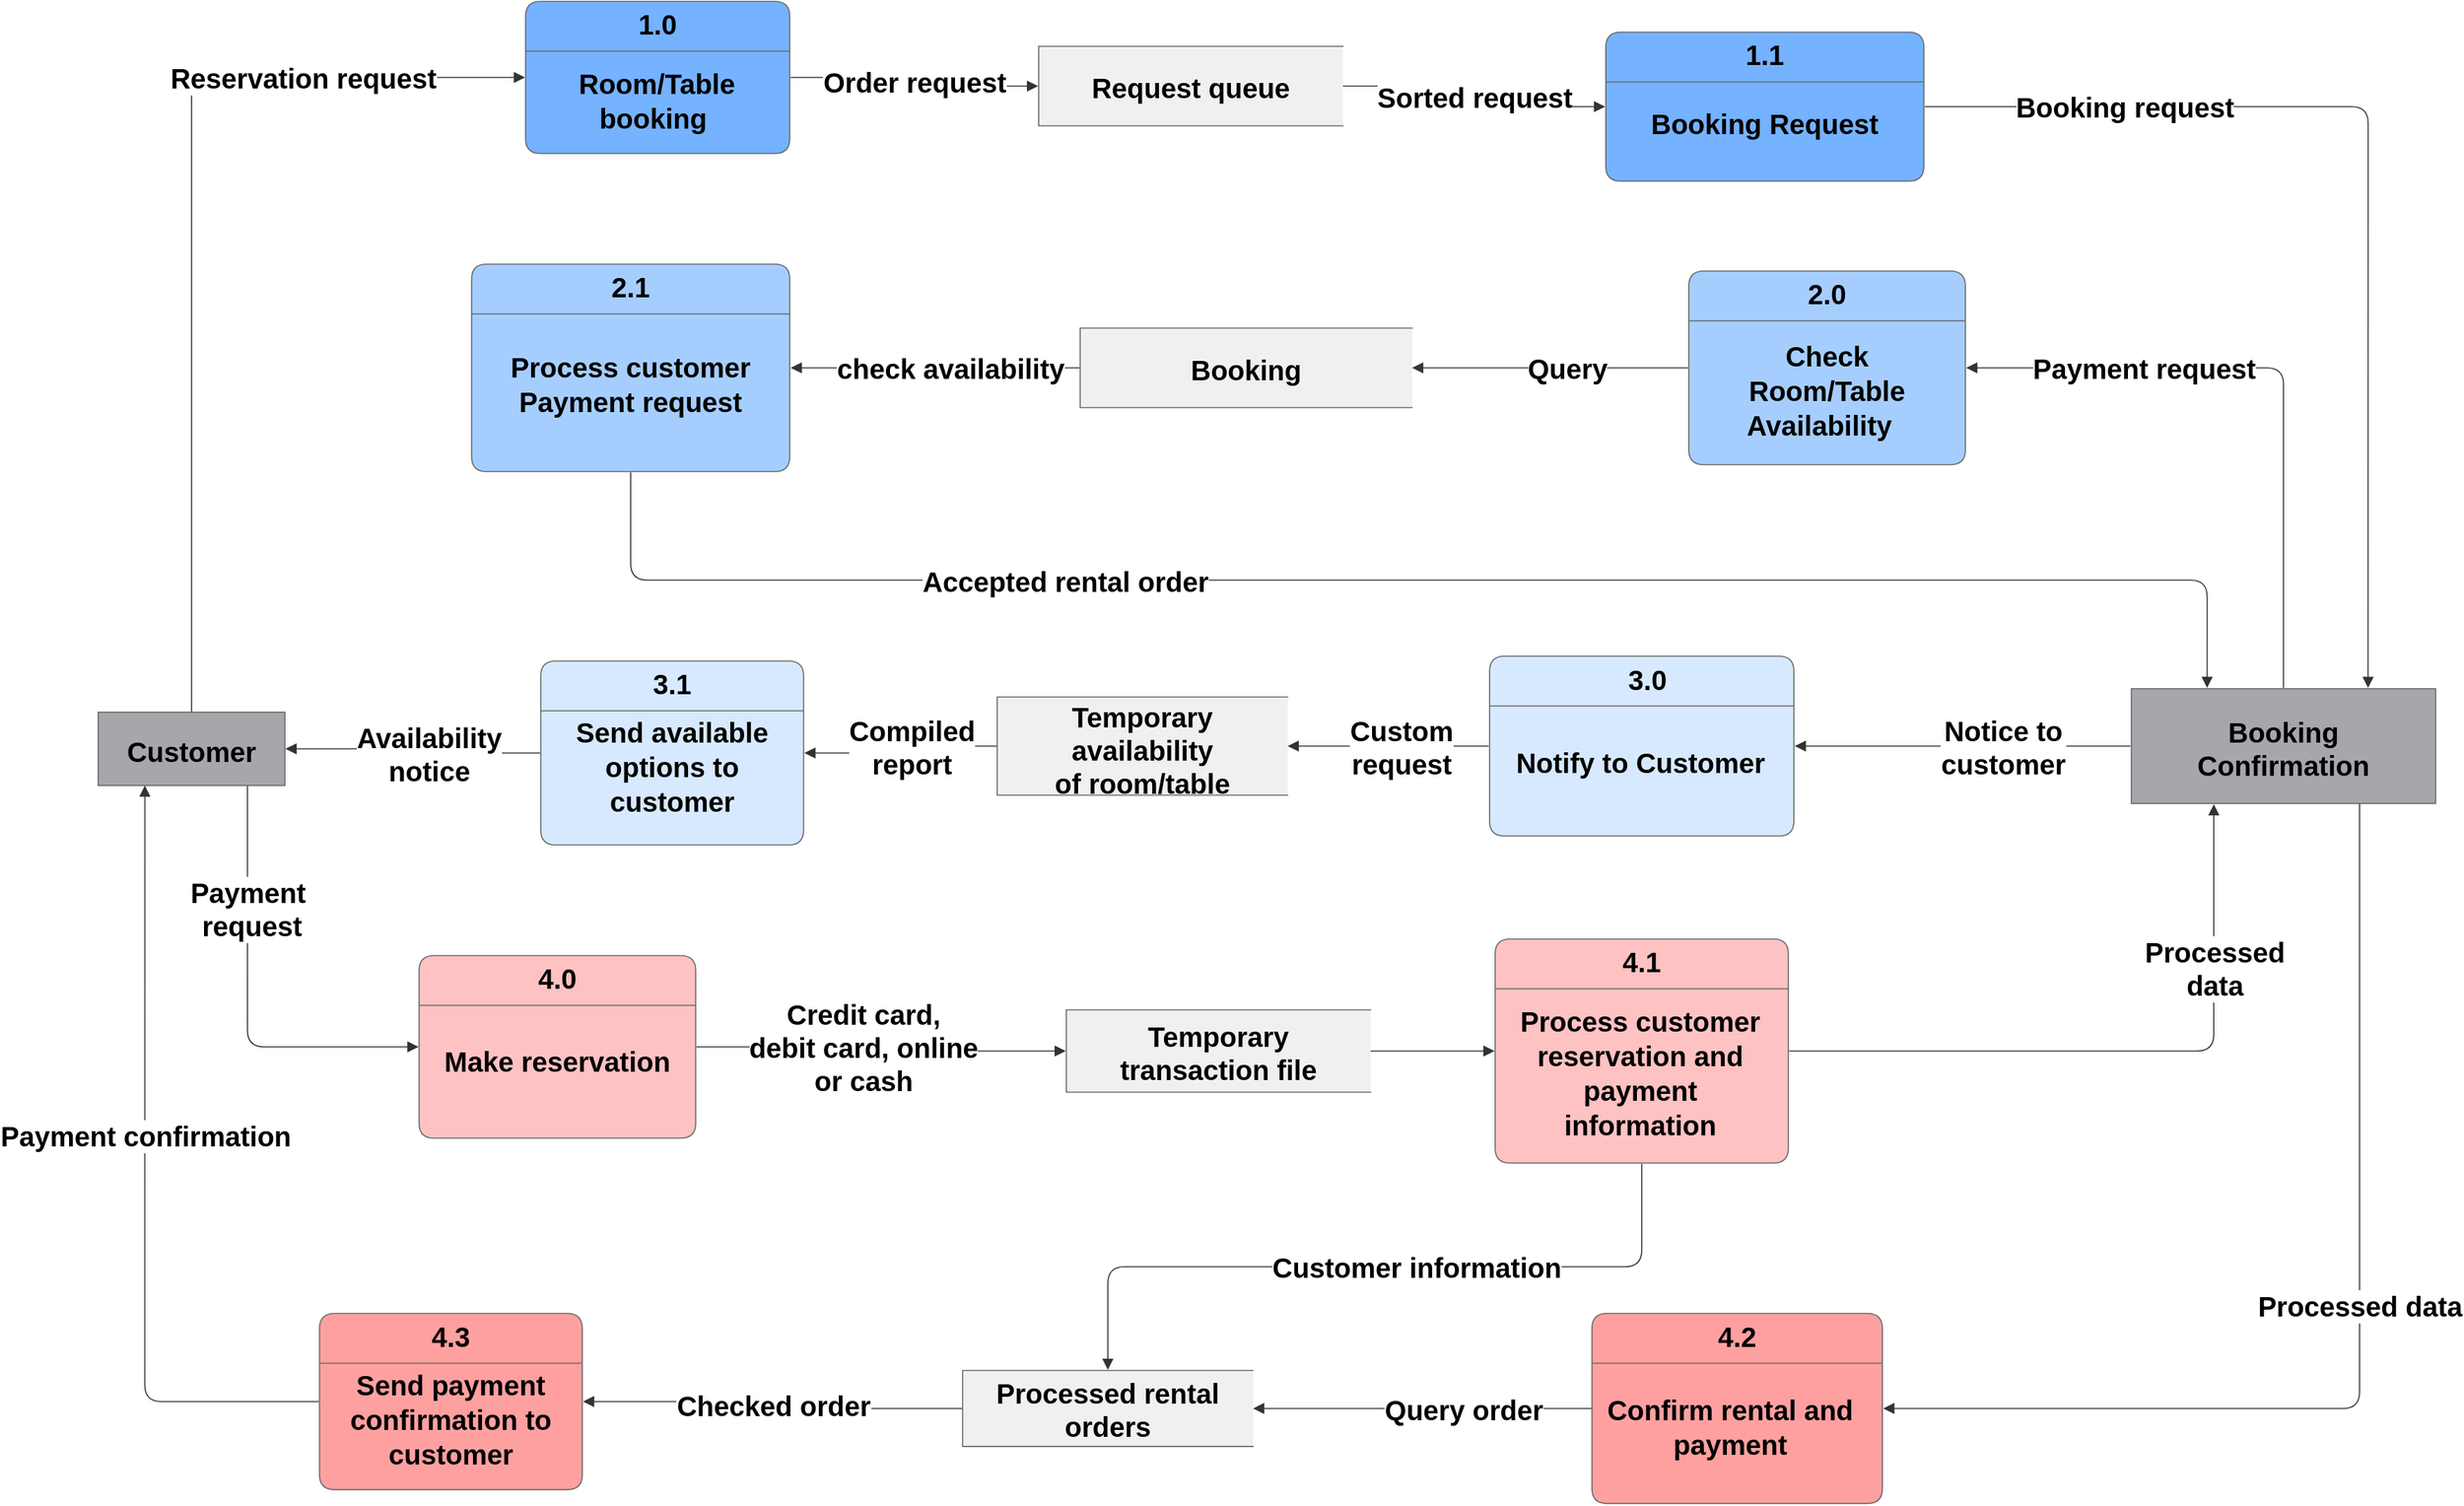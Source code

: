 <mxfile version="20.3.0" type="device"><diagram id="u5-xnlTdacWgynkgI-aZ" name="Page-1"><mxGraphModel dx="3816" dy="1831" grid="1" gridSize="10" guides="1" tooltips="1" connect="1" arrows="1" fold="1" page="1" pageScale="1" pageWidth="850" pageHeight="1100" math="0" shadow="0"><root><mxCell id="0"/><mxCell id="1" parent="0"/><UserObject label="Customer" lucidchartObjectId="elNyzAerL2sA" id="Zp5C3cPkTh6yx_DgUkik-6"><mxCell style="html=1;overflow=block;blockSpacing=1;whiteSpace=wrap;fontSize=20;fontColor=#000000;spacingLeft=8.4;spacingRight=8.4;spacingTop=2.4;spacing=3.6;strokeColor=#666666;strokeOpacity=100;fillOpacity=100;fillColor=#a5a7aa;strokeWidth=0.8;fontStyle=1" parent="1" vertex="1"><mxGeometry y="524" width="135" height="53" as="geometry"/></mxCell></UserObject><UserObject label="Booking&lt;br style=&quot;font-size: 20px;&quot;&gt;Confirmation" lucidchartObjectId="jlNyKskZGJRC" id="Zp5C3cPkTh6yx_DgUkik-7"><mxCell style="html=1;overflow=block;blockSpacing=1;whiteSpace=wrap;fontSize=20;fontColor=#000000;spacingLeft=8.4;spacingRight=8.4;spacingTop=2.4;spacing=3.6;strokeColor=#666666;strokeOpacity=100;fillOpacity=100;fillColor=#a5a7aa;strokeWidth=0.8;fontStyle=1" parent="1" vertex="1"><mxGeometry x="1470" y="507" width="220" height="83" as="geometry"/></mxCell></UserObject><UserObject label="" lucidchartObjectId="QlNy~U-7PqlH" id="Zp5C3cPkTh6yx_DgUkik-8"><mxCell style="html=1;jettySize=18;whiteSpace=wrap;fontSize=20;strokeColor=#333333;strokeOpacity=100;strokeWidth=0.8;rounded=1;arcSize=24;edgeStyle=orthogonalEdgeStyle;startArrow=none;endArrow=block;endFill=1;exitX=0.5;exitY=-0.007;exitPerimeter=0;entryX=-0.002;entryY=0.5;entryPerimeter=0;fontColor=#000000;fontStyle=1" parent="1" source="Zp5C3cPkTh6yx_DgUkik-6" target="Zp5C3cPkTh6yx_DgUkik-12" edge="1"><mxGeometry width="100" height="100" relative="1" as="geometry"><Array as="points"/></mxGeometry></mxCell></UserObject><mxCell id="Zp5C3cPkTh6yx_DgUkik-9" value="Reservation request" style="text;html=1;resizable=0;labelBackgroundColor=default;align=center;verticalAlign=middle;fontColor=#000000;fontSize=20;fontStyle=1" parent="Zp5C3cPkTh6yx_DgUkik-8" vertex="1"><mxGeometry x="0.539" relative="1" as="geometry"/></mxCell><UserObject label="" lucidchartObjectId="QlNywiJspyan" id="Zp5C3cPkTh6yx_DgUkik-10"><mxCell style="html=1;jettySize=18;whiteSpace=wrap;fontSize=20;strokeColor=#333333;strokeOpacity=100;strokeWidth=0.8;rounded=1;arcSize=24;edgeStyle=orthogonalEdgeStyle;startArrow=none;endArrow=block;endFill=1;exitX=1.003;exitY=0.5;exitPerimeter=0;entryX=-0.002;entryY=0.5;entryPerimeter=0;fontColor=#000000;fontStyle=1" parent="1" source="Zp5C3cPkTh6yx_DgUkik-12" target="Zp5C3cPkTh6yx_DgUkik-45" edge="1"><mxGeometry width="100" height="100" relative="1" as="geometry"><Array as="points"/></mxGeometry></mxCell></UserObject><mxCell id="Zp5C3cPkTh6yx_DgUkik-11" value="Order request" style="text;html=1;resizable=0;labelBackgroundColor=default;align=center;verticalAlign=middle;fontColor=#000000;fontSize=20;fontStyle=1" parent="Zp5C3cPkTh6yx_DgUkik-10" vertex="1"><mxGeometry relative="1" as="geometry"/></mxCell><mxCell id="Zp5C3cPkTh6yx_DgUkik-12" value="&lt;div style=&quot;display: flex; justify-content: center; text-align: center; align-items: baseline; font-size: 20px; line-height: 1.25; margin-left: 8.4px; margin-right: 8.4px; margin-top: -2px;&quot;&gt;&lt;span style=&quot;font-size: 20px;&quot;&gt;&lt;span style=&quot;font-size: 20px;&quot;&gt;1.0&lt;/span&gt;&lt;/span&gt;&lt;/div&gt;" style="shape=swimlane;html=1;rounded=1;arcSize=10;collapsible=0;fontStyle=1;startSize=36;whiteSpace=wrap;overflow=block;blockSpacing=1;fontSize=20;spacing=3.6;strokeColor=#666666;strokeOpacity=100;fillOpacity=100;fillColor=#75b2ff;strokeWidth=0.8;swimlaneFillColor=#75b2ff;fontColor=#000000;" parent="1" vertex="1"><mxGeometry x="309" y="10" width="191" height="110" as="geometry"/></mxCell><mxCell id="Zp5C3cPkTh6yx_DgUkik-13" value="&lt;div style=&quot;display: flex; justify-content: center; text-align: center; align-items: baseline; font-size: 20px; line-height: 1.25; margin-left: 8.4px; margin-right: 8.4px; margin-top: -2px;&quot;&gt;&lt;span style=&quot;font-size: 20px;&quot;&gt;&lt;span style=&quot;font-size: 20px;&quot;&gt;Room/Table booking&amp;nbsp;&lt;/span&gt;&lt;/span&gt;&lt;/div&gt;" style="rounded=1;arcSize=10;strokeColor=none;fillColor=none;whiteSpace=wrap;overflow=block;blockSpacing=1;html=1;fontSize=20;spacing=3.6;strokeOpacity=100;fillOpacity=100;strokeWidth=0.8;fontColor=#000000;fontStyle=1" parent="Zp5C3cPkTh6yx_DgUkik-12" vertex="1"><mxGeometry y="36" width="190" height="74" as="geometry"/></mxCell><UserObject label="" lucidchartObjectId="zmNyviLwa3dp" id="Zp5C3cPkTh6yx_DgUkik-14"><mxCell style="html=1;jettySize=18;whiteSpace=wrap;fontSize=20;strokeColor=#333333;strokeOpacity=100;strokeWidth=0.8;rounded=1;arcSize=24;edgeStyle=orthogonalEdgeStyle;startArrow=none;endArrow=block;endFill=1;exitX=0.5;exitY=-0.007;exitPerimeter=0;entryX=1.003;entryY=0.5;entryPerimeter=0;fontColor=#000000;fontStyle=1" parent="1" source="Zp5C3cPkTh6yx_DgUkik-7" target="Zp5C3cPkTh6yx_DgUkik-18" edge="1"><mxGeometry width="100" height="100" relative="1" as="geometry"><Array as="points"/></mxGeometry></mxCell></UserObject><mxCell id="Zp5C3cPkTh6yx_DgUkik-15" value="Payment request" style="text;html=1;resizable=0;labelBackgroundColor=default;align=center;verticalAlign=middle;fontColor=#000000;fontSize=20;fontStyle=1" parent="Zp5C3cPkTh6yx_DgUkik-14" vertex="1"><mxGeometry x="0.444" relative="1" as="geometry"/></mxCell><mxCell id="Zp5C3cPkTh6yx_DgUkik-16" value="Booking" style="html=1;overflow=block;blockSpacing=1;shape=partialRectangle;right=0;whiteSpace=wrap;fontSize=20;fontColor=#000000;spacingLeft=8.4;spacingRight=8.4;spacingTop=2.4;spacing=3.6;strokeColor=#666666;strokeOpacity=100;fillOpacity=100;fillColor=#eff0f0;strokeWidth=0.8;fontStyle=1" parent="1" vertex="1"><mxGeometry x="710" y="246.25" width="240" height="57.5" as="geometry"/></mxCell><mxCell id="Zp5C3cPkTh6yx_DgUkik-18" value="&lt;div style=&quot;display: flex; justify-content: center; text-align: center; align-items: baseline; font-size: 20px; line-height: 1.25; margin-left: 8.4px; margin-right: 8.4px; margin-top: -2px;&quot;&gt;&lt;span style=&quot;font-size: 20px;&quot;&gt;&lt;span style=&quot;font-size: 20px;&quot;&gt;2.0&lt;/span&gt;&lt;/span&gt;&lt;/div&gt;" style="shape=swimlane;html=1;rounded=1;arcSize=10;collapsible=0;fontStyle=1;startSize=36;whiteSpace=wrap;overflow=block;blockSpacing=1;fontSize=20;spacing=3.6;strokeColor=#666666;strokeOpacity=100;fillOpacity=100;fillColor=#a5ceff;strokeWidth=0.8;swimlaneFillColor=#a5ceff;fontColor=#000000;" parent="1" vertex="1"><mxGeometry x="1150" y="205" width="200" height="140" as="geometry"/></mxCell><mxCell id="Zp5C3cPkTh6yx_DgUkik-19" value="&lt;div style=&quot;display: flex; justify-content: center; text-align: center; align-items: baseline; line-height: 1.25; margin-left: 8.4px; margin-right: 8.4px; margin-top: -2px; font-size: 20px;&quot;&gt;&lt;span style=&quot;font-size: 20px;&quot;&gt;&lt;span style=&quot;font-size: 20px;&quot;&gt;&lt;br style=&quot;font-size: 20px;&quot;&gt;&lt;/span&gt;&lt;/span&gt;&lt;span style=&quot;font-size: 20px;&quot;&gt;&lt;span style=&quot;background-color: initial; font-size: 20px;&quot;&gt;Check Room/Table Availability&amp;nbsp;&amp;nbsp;&lt;/span&gt;&lt;/span&gt;&lt;/div&gt;" style="rounded=1;arcSize=10;strokeColor=none;fillColor=none;whiteSpace=wrap;overflow=block;blockSpacing=1;html=1;fontSize=20;spacing=3.6;strokeOpacity=100;fillOpacity=100;strokeWidth=0.8;fontColor=#000000;fontStyle=1" parent="Zp5C3cPkTh6yx_DgUkik-18" vertex="1"><mxGeometry y="36" width="200" height="104" as="geometry"/></mxCell><UserObject label="" lucidchartObjectId="1mNyrL-7HivS" id="Zp5C3cPkTh6yx_DgUkik-20"><mxCell style="html=1;jettySize=18;whiteSpace=wrap;fontSize=20;strokeColor=#333333;strokeOpacity=100;strokeWidth=0.8;rounded=1;arcSize=24;edgeStyle=orthogonalEdgeStyle;startArrow=none;endArrow=block;endFill=1;exitX=-0.002;exitY=0.5;exitPerimeter=0;entryX=1.003;entryY=0.5;entryPerimeter=0;fontColor=#000000;fontStyle=1" parent="1" source="Zp5C3cPkTh6yx_DgUkik-16" target="Zp5C3cPkTh6yx_DgUkik-57" edge="1"><mxGeometry width="100" height="100" relative="1" as="geometry"><Array as="points"/></mxGeometry></mxCell></UserObject><mxCell id="Zp5C3cPkTh6yx_DgUkik-21" value="check availability" style="text;html=1;resizable=0;labelBackgroundColor=default;align=center;verticalAlign=middle;fontColor=#000000;fontSize=20;fontStyle=1" parent="Zp5C3cPkTh6yx_DgUkik-20" vertex="1"><mxGeometry x="-0.1" relative="1" as="geometry"/></mxCell><UserObject label="" lucidchartObjectId="~nNyf6Erg6Gn" id="Zp5C3cPkTh6yx_DgUkik-22"><mxCell style="html=1;jettySize=18;whiteSpace=wrap;fontSize=20;strokeColor=#333333;strokeOpacity=100;strokeWidth=0.8;rounded=1;arcSize=24;edgeStyle=orthogonalEdgeStyle;startArrow=none;endArrow=block;endFill=1;exitX=-0.003;exitY=0.5;exitPerimeter=0;entryX=1.003;entryY=0.5;entryPerimeter=0;fontColor=#000000;fontStyle=1" parent="1" source="Zp5C3cPkTh6yx_DgUkik-77" target="Zp5C3cPkTh6yx_DgUkik-6" edge="1"><mxGeometry width="100" height="100" relative="1" as="geometry"><Array as="points"/></mxGeometry></mxCell></UserObject><mxCell id="Zp5C3cPkTh6yx_DgUkik-23" value="Availability &#10;notice" style="text;html=1;resizable=0;labelBackgroundColor=default;align=center;verticalAlign=middle;fontColor=#000000;fontSize=20;fontStyle=1" parent="Zp5C3cPkTh6yx_DgUkik-22" vertex="1"><mxGeometry x="-0.132" relative="1" as="geometry"/></mxCell><UserObject label="" lucidchartObjectId="~nNys39Of.Gk" id="Zp5C3cPkTh6yx_DgUkik-24"><mxCell style="html=1;jettySize=18;whiteSpace=wrap;fontSize=20;strokeColor=#333333;strokeOpacity=100;strokeWidth=0.8;rounded=1;arcSize=24;edgeStyle=orthogonalEdgeStyle;startArrow=none;endArrow=block;endFill=1;exitX=-0.003;exitY=0.5;exitPerimeter=0;entryX=1.003;entryY=0.5;entryPerimeter=0;fontColor=#000000;fontStyle=1" parent="1" source="Zp5C3cPkTh6yx_DgUkik-7" target="Zp5C3cPkTh6yx_DgUkik-26" edge="1"><mxGeometry width="100" height="100" relative="1" as="geometry"><Array as="points"/></mxGeometry></mxCell></UserObject><mxCell id="Zp5C3cPkTh6yx_DgUkik-25" value="Notice to &#10;customer" style="text;html=1;resizable=0;labelBackgroundColor=default;align=center;verticalAlign=middle;fontColor=#000000;fontSize=20;fontStyle=1" parent="Zp5C3cPkTh6yx_DgUkik-24" vertex="1"><mxGeometry x="-0.232" relative="1" as="geometry"/></mxCell><mxCell id="Zp5C3cPkTh6yx_DgUkik-26" value="&lt;div style=&quot;display: flex; justify-content: center; text-align: center; align-items: baseline; font-size: 20px; line-height: 1.25; margin-left: 8.4px; margin-top: -2px;&quot;&gt;&lt;span style=&quot;font-size: 20px;&quot;&gt;&lt;span style=&quot;font-size: 20px;&quot;&gt;3.0&lt;/span&gt;&lt;/span&gt;&lt;/div&gt;" style="shape=swimlane;html=1;rounded=1;arcSize=10;collapsible=0;fontStyle=1;startSize=36;whiteSpace=wrap;overflow=block;blockSpacing=1;fontSize=20;spacing=0;strokeColor=#666666;strokeOpacity=100;fillOpacity=100;fillColor=#d7e9ff;strokeWidth=0.8;swimlaneFillColor=#d7e9ff;fontColor=#000000;" parent="1" vertex="1"><mxGeometry x="1006" y="483.5" width="220" height="130" as="geometry"/></mxCell><mxCell id="Zp5C3cPkTh6yx_DgUkik-27" value="&lt;div style=&quot;display: flex; justify-content: center; text-align: center; align-items: baseline; font-size: 20px; line-height: 1.25; margin-left: 8.4px; margin-top: -2px;&quot;&gt;&lt;span style=&quot;font-size: 20px;&quot;&gt;&lt;span style=&quot;font-size: 20px;&quot;&gt;Notify to Customer&lt;/span&gt;&lt;/span&gt;&lt;/div&gt;" style="rounded=1;arcSize=10;strokeColor=none;fillColor=none;whiteSpace=wrap;overflow=block;blockSpacing=1;html=1;fontSize=20;spacing=0;strokeOpacity=100;fillOpacity=100;strokeWidth=0.8;fontColor=#000000;fontStyle=1" parent="Zp5C3cPkTh6yx_DgUkik-26" vertex="1"><mxGeometry y="36" width="210" height="84" as="geometry"/></mxCell><UserObject label="" lucidchartObjectId="fqNyWv-fHCxd" id="Zp5C3cPkTh6yx_DgUkik-28"><mxCell style="html=1;jettySize=18;whiteSpace=wrap;fontSize=20;strokeColor=#333333;strokeOpacity=100;strokeWidth=0.8;rounded=1;arcSize=24;edgeStyle=orthogonalEdgeStyle;startArrow=none;endArrow=block;endFill=1;exitX=0.799;exitY=1.007;exitPerimeter=0;entryX=-0.002;entryY=0.5;entryPerimeter=0;fontColor=#000000;fontStyle=1" parent="1" source="Zp5C3cPkTh6yx_DgUkik-6" target="Zp5C3cPkTh6yx_DgUkik-35" edge="1"><mxGeometry width="100" height="100" relative="1" as="geometry"><Array as="points"/></mxGeometry></mxCell></UserObject><mxCell id="Zp5C3cPkTh6yx_DgUkik-29" value="Payment&lt;br&gt;&amp;nbsp;request" style="text;html=1;resizable=0;labelBackgroundColor=default;align=center;verticalAlign=middle;fontColor=#000000;fontSize=20;fontStyle=1" parent="Zp5C3cPkTh6yx_DgUkik-28" vertex="1"><mxGeometry x="-0.437" relative="1" as="geometry"/></mxCell><UserObject label="" lucidchartObjectId="fqNyGozc6W~s" id="Zp5C3cPkTh6yx_DgUkik-30"><mxCell style="html=1;jettySize=18;whiteSpace=wrap;fontSize=20;strokeColor=#333333;strokeOpacity=100;strokeWidth=0.8;rounded=1;arcSize=24;edgeStyle=orthogonalEdgeStyle;startArrow=none;endArrow=block;endFill=1;exitX=1.003;exitY=0.5;exitPerimeter=0;entryX=-0.002;entryY=0.5;entryPerimeter=0;fontColor=#000000;fontStyle=1" parent="1" source="Zp5C3cPkTh6yx_DgUkik-35" target="Zp5C3cPkTh6yx_DgUkik-37" edge="1"><mxGeometry width="100" height="100" relative="1" as="geometry"><Array as="points"/></mxGeometry></mxCell></UserObject><mxCell id="Zp5C3cPkTh6yx_DgUkik-31" value="Credit card, &lt;br style=&quot;font-size: 20px;&quot;&gt;debit card, online&lt;br style=&quot;font-size: 20px;&quot;&gt;or cash" style="text;html=1;resizable=0;labelBackgroundColor=default;align=center;verticalAlign=middle;fontColor=#000000;fontSize=20;fontStyle=1" parent="Zp5C3cPkTh6yx_DgUkik-30" vertex="1"><mxGeometry x="-0.106" relative="1" as="geometry"/></mxCell><UserObject label="" lucidchartObjectId="fqNy5BvZZqOi" id="Zp5C3cPkTh6yx_DgUkik-32"><mxCell style="html=1;jettySize=18;whiteSpace=wrap;fontSize=20;strokeColor=#333333;strokeOpacity=100;strokeWidth=0.8;rounded=1;arcSize=24;edgeStyle=orthogonalEdgeStyle;startArrow=none;endArrow=block;endFill=1;exitX=1;exitY=0.5;exitPerimeter=0;entryX=-0.002;entryY=0.5;entryPerimeter=0;fontColor=#000000;fontStyle=1" parent="1" source="Zp5C3cPkTh6yx_DgUkik-37" target="Zp5C3cPkTh6yx_DgUkik-39" edge="1"><mxGeometry width="100" height="100" relative="1" as="geometry"><Array as="points"/></mxGeometry></mxCell></UserObject><UserObject label="" lucidchartObjectId="fqNyyY-D2bO-" id="Zp5C3cPkTh6yx_DgUkik-33"><mxCell style="html=1;jettySize=18;whiteSpace=wrap;fontSize=20;strokeColor=#333333;strokeOpacity=100;strokeWidth=0.8;rounded=1;arcSize=24;edgeStyle=orthogonalEdgeStyle;startArrow=block;startFill=1;endArrow=none;exitX=0.5;exitY=-0.008;exitPerimeter=0;entryX=0.5;entryY=1.004;entryPerimeter=0;fontColor=#000000;fontStyle=1" parent="1" source="Zp5C3cPkTh6yx_DgUkik-63" target="Zp5C3cPkTh6yx_DgUkik-39" edge="1"><mxGeometry width="100" height="100" relative="1" as="geometry"><Array as="points"/></mxGeometry></mxCell></UserObject><mxCell id="Zp5C3cPkTh6yx_DgUkik-34" value="Customer information" style="text;html=1;resizable=0;labelBackgroundColor=default;align=center;verticalAlign=middle;fontColor=#000000;fontSize=20;fontStyle=1" parent="Zp5C3cPkTh6yx_DgUkik-33" vertex="1"><mxGeometry x="0.112" relative="1" as="geometry"/></mxCell><mxCell id="Zp5C3cPkTh6yx_DgUkik-35" value="&lt;div style=&quot;display: flex; justify-content: center; text-align: center; align-items: baseline; font-size: 20px; line-height: 1.25; margin-left: 8.4px; margin-right: 8.4px; margin-top: -2px;&quot;&gt;&lt;span style=&quot;font-size: 20px;&quot;&gt;&lt;span style=&quot;font-size: 20px;&quot;&gt;4.0&lt;/span&gt;&lt;/span&gt;&lt;/div&gt;" style="shape=swimlane;html=1;rounded=1;arcSize=10;collapsible=0;fontStyle=1;startSize=36;whiteSpace=wrap;overflow=block;blockSpacing=1;fontSize=20;spacing=3.6;strokeColor=#666666;strokeOpacity=100;fillOpacity=100;fillColor=#ffc2c2;strokeWidth=0.8;swimlaneFillColor=#ffc2c2;fontColor=#000000;" parent="1" vertex="1"><mxGeometry x="232" y="700" width="200" height="132" as="geometry"/></mxCell><mxCell id="Zp5C3cPkTh6yx_DgUkik-36" value="&lt;div style=&quot;display: flex; justify-content: center; text-align: center; align-items: baseline; font-size: 20px; line-height: 1.25; margin-left: 8.4px; margin-right: 8.4px; margin-top: -2px;&quot;&gt;&lt;span style=&quot;font-size: 20px;&quot;&gt;&lt;span style=&quot;font-size: 20px;&quot;&gt;Make reservation&lt;/span&gt;&lt;/span&gt;&lt;/div&gt;" style="rounded=1;arcSize=10;strokeColor=none;fillColor=none;whiteSpace=wrap;overflow=block;blockSpacing=1;html=1;fontSize=20;spacing=3.6;strokeOpacity=100;fillOpacity=100;strokeWidth=0.8;fontColor=#000000;fontStyle=1" parent="Zp5C3cPkTh6yx_DgUkik-35" vertex="1"><mxGeometry y="36" width="200" height="84" as="geometry"/></mxCell><mxCell id="Zp5C3cPkTh6yx_DgUkik-37" value="Temporary &lt;br style=&quot;font-size: 20px;&quot;&gt;transaction file" style="html=1;overflow=block;blockSpacing=1;shape=partialRectangle;right=0;whiteSpace=wrap;fontSize=20;fontColor=#000000;spacingLeft=8.4;spacingRight=8.4;spacingTop=2.4;spacing=3.6;strokeColor=#666666;strokeOpacity=100;fillOpacity=100;fillColor=#eff0f0;strokeWidth=0.8;fontStyle=1" parent="1" vertex="1"><mxGeometry x="700" y="739.25" width="220" height="59.5" as="geometry"/></mxCell><mxCell id="Zp5C3cPkTh6yx_DgUkik-39" value="&lt;div style=&quot;display: flex; justify-content: center; text-align: center; align-items: baseline; font-size: 20px; line-height: 1.25; margin-left: 8.4px; margin-right: 8.4px; margin-top: -2px;&quot;&gt;&lt;span style=&quot;font-size: 20px;&quot;&gt;&lt;span style=&quot;font-size: 20px;&quot;&gt;4.1&lt;/span&gt;&lt;/span&gt;&lt;/div&gt;" style="shape=swimlane;html=1;rounded=1;arcSize=10;collapsible=0;fontStyle=1;startSize=36;whiteSpace=wrap;overflow=block;blockSpacing=1;fontSize=20;spacing=0;strokeColor=#666666;strokeOpacity=100;fillOpacity=100;fillColor=#ffc2c2;strokeWidth=0.8;swimlaneFillColor=#ffc2c2;fontColor=#000000;" parent="1" vertex="1"><mxGeometry x="1010" y="688" width="212" height="162" as="geometry"/></mxCell><mxCell id="Zp5C3cPkTh6yx_DgUkik-40" value="&lt;div style=&quot;display: flex; justify-content: center; text-align: center; align-items: baseline; font-size: 20px; line-height: 1.25; margin-left: 8.4px; margin-right: 8.4px; margin-top: -2px;&quot;&gt;&lt;span style=&quot;font-size: 20px;&quot;&gt;&lt;span style=&quot;font-size: 20px;&quot;&gt;Process customer reservation and payment information&lt;/span&gt;&lt;/span&gt;&lt;/div&gt;" style="rounded=1;arcSize=10;strokeColor=none;fillColor=none;whiteSpace=wrap;overflow=block;blockSpacing=1;html=1;fontSize=20;spacing=0;strokeOpacity=100;fillOpacity=100;strokeWidth=0.8;fontColor=#000000;fontStyle=1" parent="Zp5C3cPkTh6yx_DgUkik-39" vertex="1"><mxGeometry y="36" width="210" height="124" as="geometry"/></mxCell><mxCell id="Zp5C3cPkTh6yx_DgUkik-41" value="&lt;div style=&quot;display: flex; justify-content: center; text-align: center; align-items: baseline; font-size: 20px; line-height: 1.25; margin-top: -2px;&quot;&gt;&lt;span style=&quot;font-size: 20px;&quot;&gt;&lt;span style=&quot;font-size: 20px;&quot;&gt;4.3&lt;/span&gt;&lt;/span&gt;&lt;/div&gt;" style="shape=swimlane;html=1;rounded=1;arcSize=10;collapsible=0;fontStyle=1;startSize=36;whiteSpace=wrap;overflow=block;blockSpacing=1;fontSize=20;spacing=0;strokeColor=#666666;strokeOpacity=100;fillOpacity=100;fillColor=#ffa0a0;strokeWidth=0.8;swimlaneFillColor=#ffa0a0;fontColor=#000000;" parent="1" vertex="1"><mxGeometry x="160" y="958.75" width="190" height="127.44" as="geometry"/></mxCell><mxCell id="Zp5C3cPkTh6yx_DgUkik-42" value="&lt;div style=&quot;display: flex; justify-content: center; text-align: center; align-items: baseline; font-size: 20px; line-height: 1.25; margin-top: -2px;&quot;&gt;&lt;span style=&quot;font-size: 20px;&quot;&gt;&lt;span style=&quot;font-size: 20px;&quot;&gt;Send payment confirmation to customer&lt;/span&gt;&lt;/span&gt;&lt;/div&gt;" style="rounded=1;arcSize=10;strokeColor=none;fillColor=none;whiteSpace=wrap;overflow=block;blockSpacing=1;html=1;fontSize=20;spacing=0;strokeOpacity=100;fillOpacity=100;strokeWidth=0.8;fontColor=#000000;fontStyle=1" parent="Zp5C3cPkTh6yx_DgUkik-41" vertex="1"><mxGeometry y="36" width="190" height="84" as="geometry"/></mxCell><UserObject label="" lucidchartObjectId="ZxNyJmZXt1Kq" id="Zp5C3cPkTh6yx_DgUkik-43"><mxCell style="html=1;jettySize=18;whiteSpace=wrap;fontSize=20;strokeColor=#333333;strokeOpacity=100;strokeWidth=0.8;rounded=1;arcSize=24;edgeStyle=orthogonalEdgeStyle;startArrow=none;endArrow=block;endFill=1;exitX=-0.003;exitY=0.5;exitPerimeter=0;entryX=0.25;entryY=1;entryDx=0;entryDy=0;fontColor=#000000;fontStyle=1" parent="1" source="Zp5C3cPkTh6yx_DgUkik-41" target="Zp5C3cPkTh6yx_DgUkik-6" edge="1"><mxGeometry width="100" height="100" relative="1" as="geometry"><Array as="points"/></mxGeometry></mxCell></UserObject><mxCell id="Zp5C3cPkTh6yx_DgUkik-44" value="Payment confirmation" style="text;html=1;resizable=0;labelBackgroundColor=default;align=center;verticalAlign=middle;fontColor=#000000;fontSize=20;fontStyle=1" parent="Zp5C3cPkTh6yx_DgUkik-43" vertex="1"><mxGeometry x="0.114" relative="1" as="geometry"/></mxCell><mxCell id="Zp5C3cPkTh6yx_DgUkik-45" value="Request queue" style="html=1;overflow=block;blockSpacing=1;shape=partialRectangle;right=0;whiteSpace=wrap;fontSize=20;fontColor=#000000;spacingLeft=8.4;spacingRight=8.4;spacingTop=2.4;spacing=0;strokeColor=#666666;strokeOpacity=100;fillOpacity=100;fillColor=#eff0f0;strokeWidth=0.8;fontStyle=1" parent="1" vertex="1"><mxGeometry x="680" y="42.5" width="220" height="57.5" as="geometry"/></mxCell><UserObject label="" lucidchartObjectId="6TQyl.lqo9Vk" id="Zp5C3cPkTh6yx_DgUkik-47"><mxCell style="html=1;jettySize=18;whiteSpace=wrap;fontSize=20;strokeColor=#333333;strokeOpacity=100;strokeWidth=0.8;rounded=1;arcSize=24;edgeStyle=orthogonalEdgeStyle;startArrow=none;endArrow=block;endFill=1;exitX=1;exitY=0.5;exitPerimeter=0;entryX=-0.002;entryY=0.5;entryPerimeter=0;fontColor=#000000;fontStyle=1" parent="1" source="Zp5C3cPkTh6yx_DgUkik-45" target="Zp5C3cPkTh6yx_DgUkik-49" edge="1"><mxGeometry width="100" height="100" relative="1" as="geometry"><Array as="points"/></mxGeometry></mxCell></UserObject><mxCell id="Zp5C3cPkTh6yx_DgUkik-48" value="Sorted request" style="text;html=1;resizable=0;labelBackgroundColor=default;align=center;verticalAlign=middle;fontColor=#000000;fontSize=20;fontStyle=1" parent="Zp5C3cPkTh6yx_DgUkik-47" vertex="1"><mxGeometry relative="1" as="geometry"/></mxCell><mxCell id="Zp5C3cPkTh6yx_DgUkik-49" value="&lt;div style=&quot;display: flex; justify-content: center; text-align: center; align-items: baseline; font-size: 20px; line-height: 1.25; margin-left: 8.4px; margin-right: 8.4px; margin-top: -2px;&quot;&gt;&lt;span style=&quot;font-size: 20px;&quot;&gt;&lt;span style=&quot;font-size: 20px;&quot;&gt;1.1&lt;/span&gt;&lt;/span&gt;&lt;/div&gt;" style="shape=swimlane;html=1;rounded=1;arcSize=10;collapsible=0;fontStyle=1;startSize=36;whiteSpace=wrap;overflow=block;blockSpacing=1;fontSize=20;spacing=0;strokeColor=#666666;strokeOpacity=100;fillOpacity=100;fillColor=#75b2ff;strokeWidth=0.8;swimlaneFillColor=#75b2ff;fontColor=#000000;" parent="1" vertex="1"><mxGeometry x="1090" y="32.25" width="230" height="107.75" as="geometry"/></mxCell><mxCell id="Zp5C3cPkTh6yx_DgUkik-50" value="&lt;div style=&quot;display: flex; justify-content: center; text-align: center; align-items: baseline; line-height: 1.25; margin-left: 8.4px; margin-right: 8.4px; margin-top: -2px; font-size: 20px;&quot;&gt;&lt;font style=&quot;font-size: 20px;&quot;&gt;&lt;span style=&quot;font-size: 20px;&quot;&gt;Booking Request&lt;/span&gt;&lt;/font&gt;&lt;/div&gt;" style="rounded=1;arcSize=10;strokeColor=none;fillColor=none;whiteSpace=wrap;overflow=block;blockSpacing=1;html=1;fontSize=20;spacing=0;strokeOpacity=100;fillOpacity=100;strokeWidth=0.8;fontColor=#000000;fontStyle=1" parent="Zp5C3cPkTh6yx_DgUkik-49" vertex="1"><mxGeometry y="36" width="230" height="64" as="geometry"/></mxCell><UserObject label="" lucidchartObjectId="qWQyZwIPOPu3" id="Zp5C3cPkTh6yx_DgUkik-51"><mxCell style="html=1;jettySize=18;whiteSpace=wrap;fontSize=20;strokeColor=#333333;strokeOpacity=100;strokeWidth=0.8;rounded=1;arcSize=24;edgeStyle=orthogonalEdgeStyle;startArrow=none;endArrow=block;endFill=1;exitX=1.003;exitY=0.5;exitPerimeter=0;entryX=0.778;entryY=-0.007;entryPerimeter=0;fontColor=#000000;fontStyle=1" parent="1" source="Zp5C3cPkTh6yx_DgUkik-49" target="Zp5C3cPkTh6yx_DgUkik-7" edge="1"><mxGeometry width="100" height="100" relative="1" as="geometry"><Array as="points"/></mxGeometry></mxCell></UserObject><mxCell id="Zp5C3cPkTh6yx_DgUkik-52" value="Booking request" style="text;html=1;resizable=0;labelBackgroundColor=default;align=center;verticalAlign=middle;fontColor=#000000;fontSize=20;fontStyle=1" parent="Zp5C3cPkTh6yx_DgUkik-51" vertex="1"><mxGeometry x="-0.611" relative="1" as="geometry"/></mxCell><UserObject label="" lucidchartObjectId="~oRyE3hKi8nN" id="Zp5C3cPkTh6yx_DgUkik-53"><mxCell style="html=1;jettySize=18;whiteSpace=wrap;fontSize=20;strokeColor=#333333;strokeOpacity=100;strokeWidth=0.8;rounded=1;arcSize=24;edgeStyle=orthogonalEdgeStyle;startArrow=none;endArrow=block;endFill=1;exitX=-0.003;exitY=0.5;exitPerimeter=0;entryX=1;entryY=0.5;entryPerimeter=0;fontColor=#000000;fontStyle=1" parent="1" source="Zp5C3cPkTh6yx_DgUkik-18" target="Zp5C3cPkTh6yx_DgUkik-16" edge="1"><mxGeometry width="100" height="100" relative="1" as="geometry"><Array as="points"/></mxGeometry></mxCell></UserObject><mxCell id="Zp5C3cPkTh6yx_DgUkik-54" value="Query" style="text;html=1;resizable=0;labelBackgroundColor=default;align=center;verticalAlign=middle;fontColor=#000000;fontSize=20;fontStyle=1" parent="Zp5C3cPkTh6yx_DgUkik-53" vertex="1"><mxGeometry x="-0.118" relative="1" as="geometry"/></mxCell><UserObject label="" lucidchartObjectId="rpRyaWJo8x91" id="Zp5C3cPkTh6yx_DgUkik-55"><mxCell style="html=1;jettySize=18;whiteSpace=wrap;fontSize=20;strokeColor=#333333;strokeOpacity=100;strokeWidth=0.8;rounded=1;arcSize=24;edgeStyle=orthogonalEdgeStyle;startArrow=none;endArrow=block;endFill=1;exitX=0.5;exitY=1.004;exitPerimeter=0;entryX=0.249;entryY=-0.007;entryPerimeter=0;fontColor=#000000;fontStyle=1" parent="1" source="Zp5C3cPkTh6yx_DgUkik-57" target="Zp5C3cPkTh6yx_DgUkik-7" edge="1"><mxGeometry width="100" height="100" relative="1" as="geometry"><Array as="points"/></mxGeometry></mxCell></UserObject><mxCell id="Zp5C3cPkTh6yx_DgUkik-56" value="Accepted rental order" style="text;html=1;resizable=0;labelBackgroundColor=default;align=center;verticalAlign=middle;fontColor=#000000;fontSize=20;fontStyle=1" parent="Zp5C3cPkTh6yx_DgUkik-55" vertex="1"><mxGeometry x="-0.396" relative="1" as="geometry"/></mxCell><mxCell id="Zp5C3cPkTh6yx_DgUkik-57" value="&lt;div style=&quot;display: flex; justify-content: center; text-align: center; align-items: baseline; font-size: 20px; line-height: 1.25; margin-left: 8.4px; margin-right: 8.4px; margin-top: -2px;&quot;&gt;&lt;span style=&quot;font-size: 20px;&quot;&gt;&lt;span style=&quot;font-size: 20px;&quot;&gt;2.1&lt;/span&gt;&lt;/span&gt;&lt;/div&gt;" style="shape=swimlane;html=1;rounded=1;arcSize=10;collapsible=0;fontStyle=1;startSize=36;whiteSpace=wrap;overflow=block;blockSpacing=1;fontSize=20;spacing=3.6;strokeColor=#666666;strokeOpacity=100;fillOpacity=100;fillColor=#a5ceff;strokeWidth=0.8;swimlaneFillColor=#a5ceff;fontColor=#000000;" parent="1" vertex="1"><mxGeometry x="270" y="200" width="230" height="150" as="geometry"/></mxCell><mxCell id="Zp5C3cPkTh6yx_DgUkik-58" value="&lt;div style=&quot;display: flex; justify-content: center; text-align: center; align-items: baseline; font-size: 20px; line-height: 1.25; margin-left: 8.4px; margin-right: 8.4px; margin-top: -2px;&quot;&gt;&lt;span style=&quot;font-size: 20px;&quot;&gt;&lt;span style=&quot;font-size: 20px;&quot;&gt;Process customer Payment request&lt;/span&gt;&lt;/span&gt;&lt;/div&gt;" style="rounded=1;arcSize=10;strokeColor=none;fillColor=none;whiteSpace=wrap;overflow=block;blockSpacing=1;html=1;fontSize=20;spacing=3.6;strokeOpacity=100;fillOpacity=100;strokeWidth=0.8;fontColor=#000000;fontStyle=1" parent="Zp5C3cPkTh6yx_DgUkik-57" vertex="1"><mxGeometry y="36" width="230" height="104" as="geometry"/></mxCell><UserObject label="" lucidchartObjectId="LDRyVbZ6zoI3" id="Zp5C3cPkTh6yx_DgUkik-59"><mxCell style="html=1;jettySize=18;whiteSpace=wrap;fontSize=20;strokeColor=#333333;strokeOpacity=100;strokeWidth=0.8;rounded=1;arcSize=24;edgeStyle=orthogonalEdgeStyle;startArrow=block;startFill=1;endArrow=none;exitX=1.003;exitY=0.5;exitPerimeter=0;entryX=-0.002;entryY=0.5;entryPerimeter=0;fontColor=#000000;fontStyle=1" parent="1" source="Zp5C3cPkTh6yx_DgUkik-77" target="Zp5C3cPkTh6yx_DgUkik-61" edge="1"><mxGeometry width="100" height="100" relative="1" as="geometry"><Array as="points"/></mxGeometry></mxCell></UserObject><mxCell id="Zp5C3cPkTh6yx_DgUkik-60" value="Compiled &#10;report" style="text;html=1;resizable=0;labelBackgroundColor=default;align=center;verticalAlign=middle;fontColor=#000000;fontSize=20;fontStyle=1" parent="Zp5C3cPkTh6yx_DgUkik-59" vertex="1"><mxGeometry x="0.143" relative="1" as="geometry"/></mxCell><mxCell id="Zp5C3cPkTh6yx_DgUkik-61" value="Temporary availability&lt;br style=&quot;font-size: 20px;&quot;&gt;of room/table" style="html=1;overflow=block;blockSpacing=1;shape=partialRectangle;right=0;whiteSpace=wrap;fontSize=20;fontColor=#000000;spacingLeft=8.4;spacingRight=8.4;spacingTop=2.4;spacing=0;strokeColor=#666666;strokeOpacity=100;fillOpacity=100;fillColor=#eff0f0;strokeWidth=0.8;fontStyle=1" parent="1" vertex="1"><mxGeometry x="650" y="513" width="210" height="71" as="geometry"/></mxCell><mxCell id="Zp5C3cPkTh6yx_DgUkik-63" value="Processed rental  orders" style="html=1;overflow=block;blockSpacing=1;shape=partialRectangle;right=0;whiteSpace=wrap;fontSize=20;fontColor=#000000;spacingLeft=8.4;spacingRight=8.4;spacingTop=2.4;spacing=0;strokeColor=#666666;strokeOpacity=100;fillOpacity=100;fillColor=#eff0f0;strokeWidth=0.8;fontStyle=1" parent="1" vertex="1"><mxGeometry x="625" y="1000.0" width="210" height="54.94" as="geometry"/></mxCell><UserObject label="" lucidchartObjectId="0ORy2qIyZ39H" id="Zp5C3cPkTh6yx_DgUkik-65"><mxCell style="html=1;jettySize=18;whiteSpace=wrap;fontSize=20;strokeColor=#333333;strokeOpacity=100;strokeWidth=0.8;rounded=1;arcSize=24;edgeStyle=orthogonalEdgeStyle;startArrow=none;endArrow=block;endFill=1;exitX=1.003;exitY=0.5;exitPerimeter=0;entryX=0.271;entryY=1.007;entryPerimeter=0;fontColor=#000000;fontStyle=1" parent="1" source="Zp5C3cPkTh6yx_DgUkik-39" target="Zp5C3cPkTh6yx_DgUkik-7" edge="1"><mxGeometry width="100" height="100" relative="1" as="geometry"><Array as="points"/></mxGeometry></mxCell></UserObject><mxCell id="Zp5C3cPkTh6yx_DgUkik-66" value="Processed&#10;data" style="text;html=1;resizable=0;labelBackgroundColor=default;align=center;verticalAlign=middle;fontColor=#000000;fontSize=20;fontStyle=1" parent="Zp5C3cPkTh6yx_DgUkik-65" vertex="1"><mxGeometry x="0.515" relative="1" as="geometry"/></mxCell><UserObject label="" lucidchartObjectId="WOTyi5qtG0Qk" id="Zp5C3cPkTh6yx_DgUkik-67"><mxCell style="html=1;jettySize=18;whiteSpace=wrap;fontSize=20;strokeColor=#333333;strokeOpacity=100;strokeWidth=0.8;rounded=1;arcSize=24;edgeStyle=orthogonalEdgeStyle;startArrow=none;endArrow=block;endFill=1;exitX=-0.002;exitY=0.5;exitPerimeter=0;entryX=1.003;entryY=0.5;entryPerimeter=0;fontColor=#000000;fontStyle=1" parent="1" source="Zp5C3cPkTh6yx_DgUkik-63" target="Zp5C3cPkTh6yx_DgUkik-41" edge="1"><mxGeometry width="100" height="100" relative="1" as="geometry"><Array as="points"/></mxGeometry></mxCell></UserObject><mxCell id="Zp5C3cPkTh6yx_DgUkik-68" value="Checked order" style="text;html=1;resizable=0;labelBackgroundColor=default;align=center;verticalAlign=middle;fontColor=#000000;fontSize=20;fontStyle=1" parent="Zp5C3cPkTh6yx_DgUkik-67" vertex="1"><mxGeometry relative="1" as="geometry"/></mxCell><mxCell id="Zp5C3cPkTh6yx_DgUkik-69" value="&lt;div style=&quot;display: flex; justify-content: center; text-align: center; align-items: baseline; font-size: 20px; line-height: 1.25; margin-left: 8.4px; margin-right: 8.4px; margin-top: -2px;&quot;&gt;&lt;span style=&quot;font-size: 20px;&quot;&gt;&lt;span style=&quot;font-size: 20px;&quot;&gt;4.2&lt;/span&gt;&lt;/span&gt;&lt;/div&gt;" style="shape=swimlane;html=1;rounded=1;arcSize=10;collapsible=0;fontStyle=1;startSize=36;whiteSpace=wrap;overflow=block;blockSpacing=1;fontSize=20;spacing=0;strokeColor=#666666;strokeOpacity=100;fillOpacity=100;fillColor=#ffa0a0;strokeWidth=0.8;swimlaneFillColor=#ffa0a0;fontColor=#000000;" parent="1" vertex="1"><mxGeometry x="1080" y="958.75" width="210" height="137.44" as="geometry"/></mxCell><mxCell id="Zp5C3cPkTh6yx_DgUkik-70" value="&lt;div style=&quot;display: flex; justify-content: center; text-align: center; align-items: baseline; font-size: 20px; line-height: 1.25; margin-left: 8.4px; margin-right: 8.4px; margin-top: -2px;&quot;&gt;&lt;span style=&quot;font-size: 20px;&quot;&gt;&lt;span style=&quot;font-size: 20px;&quot;&gt;Confirm rental and payment&lt;/span&gt;&lt;/span&gt;&lt;/div&gt;" style="rounded=1;arcSize=10;strokeColor=none;fillColor=none;whiteSpace=wrap;overflow=block;blockSpacing=1;html=1;fontSize=20;spacing=0;strokeOpacity=100;fillOpacity=100;strokeWidth=0.8;fontColor=#000000;fontStyle=1" parent="Zp5C3cPkTh6yx_DgUkik-69" vertex="1"><mxGeometry y="36" width="200" height="94" as="geometry"/></mxCell><UserObject label="" lucidchartObjectId="gSTywDnoIToo" id="Zp5C3cPkTh6yx_DgUkik-71"><mxCell style="html=1;jettySize=18;whiteSpace=wrap;fontSize=20;strokeColor=#333333;strokeOpacity=100;strokeWidth=0.8;rounded=1;arcSize=24;edgeStyle=orthogonalEdgeStyle;startArrow=none;endArrow=block;endFill=1;exitX=-0.002;exitY=0.5;exitPerimeter=0;entryX=1;entryY=0.5;entryPerimeter=0;fontColor=#000000;fontStyle=1" parent="1" source="Zp5C3cPkTh6yx_DgUkik-69" target="Zp5C3cPkTh6yx_DgUkik-63" edge="1"><mxGeometry width="100" height="100" relative="1" as="geometry"><Array as="points"/></mxGeometry></mxCell></UserObject><mxCell id="Zp5C3cPkTh6yx_DgUkik-72" value="Query order" style="text;html=1;resizable=0;labelBackgroundColor=default;align=center;verticalAlign=middle;fontColor=#000000;fontSize=20;fontStyle=1" parent="Zp5C3cPkTh6yx_DgUkik-71" vertex="1"><mxGeometry x="-0.242" relative="1" as="geometry"/></mxCell><UserObject label="" lucidchartObjectId="OYTy-7NWuAg~" id="Zp5C3cPkTh6yx_DgUkik-73"><mxCell style="html=1;jettySize=18;whiteSpace=wrap;fontSize=20;strokeColor=#333333;strokeOpacity=100;strokeWidth=0.8;rounded=1;arcSize=24;edgeStyle=orthogonalEdgeStyle;startArrow=none;endArrow=block;endFill=1;exitX=0.75;exitY=1;entryX=1.003;entryY=0.5;entryPerimeter=0;exitDx=0;exitDy=0;fontColor=#000000;fontStyle=1" parent="1" source="Zp5C3cPkTh6yx_DgUkik-7" target="Zp5C3cPkTh6yx_DgUkik-69" edge="1"><mxGeometry width="100" height="100" relative="1" as="geometry"><Array as="points"/></mxGeometry></mxCell></UserObject><mxCell id="Zp5C3cPkTh6yx_DgUkik-74" value="Processed data" style="text;html=1;resizable=0;labelBackgroundColor=default;align=center;verticalAlign=middle;fontColor=#000000;fontSize=20;fontStyle=1" parent="Zp5C3cPkTh6yx_DgUkik-73" vertex="1"><mxGeometry x="-0.072" relative="1" as="geometry"/></mxCell><UserObject label="" lucidchartObjectId="nbUywmkl8sN6" id="Zp5C3cPkTh6yx_DgUkik-75"><mxCell style="html=1;jettySize=18;whiteSpace=wrap;fontSize=20;strokeColor=#333333;strokeOpacity=100;strokeWidth=0.8;rounded=1;arcSize=0;edgeStyle=orthogonalEdgeStyle;startArrow=none;endArrow=block;endFill=1;exitX=-0.003;exitY=0.5;exitPerimeter=0;entryX=1;entryY=0.5;entryPerimeter=0;fontColor=#000000;fontStyle=1" parent="1" source="Zp5C3cPkTh6yx_DgUkik-26" target="Zp5C3cPkTh6yx_DgUkik-61" edge="1"><mxGeometry width="100" height="100" relative="1" as="geometry"><Array as="points"/></mxGeometry></mxCell></UserObject><mxCell id="Zp5C3cPkTh6yx_DgUkik-76" value="Custom &#10;request" style="text;html=1;resizable=0;labelBackgroundColor=default;align=center;verticalAlign=middle;fontColor=#000000;fontSize=20;fontStyle=1" parent="Zp5C3cPkTh6yx_DgUkik-75" vertex="1"><mxGeometry x="-0.119" relative="1" as="geometry"/></mxCell><mxCell id="Zp5C3cPkTh6yx_DgUkik-77" value="&lt;div style=&quot;display: flex; justify-content: center; text-align: center; align-items: baseline; font-size: 20px; line-height: 1.25; margin-left: 8.4px; margin-right: 8.4px; margin-top: -2px;&quot;&gt;&lt;span style=&quot;font-size: 20px;&quot;&gt;&lt;span style=&quot;font-size: 20px;&quot;&gt;3.1&lt;/span&gt;&lt;/span&gt;&lt;/div&gt;" style="shape=swimlane;html=1;rounded=1;arcSize=10;collapsible=0;fontStyle=1;startSize=36;whiteSpace=wrap;overflow=block;blockSpacing=1;fontSize=20;spacing=0;strokeColor=#666666;strokeOpacity=100;fillOpacity=100;fillColor=#d7e9ff;strokeWidth=0.8;swimlaneFillColor=#d7e9ff;fontColor=#000000;" parent="1" vertex="1"><mxGeometry x="320" y="487" width="190" height="133" as="geometry"/></mxCell><mxCell id="Zp5C3cPkTh6yx_DgUkik-78" value="&lt;div style=&quot;display: flex; justify-content: center; text-align: center; align-items: baseline; font-size: 20px; line-height: 1.25; margin-left: 8.4px; margin-right: 8.4px; margin-top: -2px;&quot;&gt;&lt;span style=&quot;font-size: 20px;&quot;&gt;&lt;span style=&quot;font-size: 20px;&quot;&gt;Send available options to customer&lt;/span&gt;&lt;/span&gt;&lt;/div&gt;" style="rounded=1;arcSize=10;strokeColor=none;fillColor=none;whiteSpace=wrap;overflow=block;blockSpacing=1;html=1;fontSize=20;spacing=0;strokeOpacity=100;fillOpacity=100;strokeWidth=0.8;fontColor=#000000;fontStyle=1" parent="Zp5C3cPkTh6yx_DgUkik-77" vertex="1"><mxGeometry y="36" width="190" height="84" as="geometry"/></mxCell></root></mxGraphModel></diagram></mxfile>